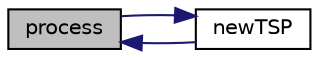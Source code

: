 digraph "process"
{
  edge [fontname="Helvetica",fontsize="10",labelfontname="Helvetica",labelfontsize="10"];
  node [fontname="Helvetica",fontsize="10",shape=record];
  rankdir="LR";
  Node98 [label="process",height=0.2,width=0.4,color="black", fillcolor="grey75", style="filled", fontcolor="black"];
  Node98 -> Node99 [dir="back",color="midnightblue",fontsize="10",style="solid",fontname="Helvetica"];
  Node99 [label="newTSP",height=0.2,width=0.4,color="black", fillcolor="white", style="filled",URL="$newTSP_8c.html#a828abbb0dd60d155e407b9c264994cf1"];
  Node99 -> Node98 [dir="back",color="midnightblue",fontsize="10",style="solid",fontname="Helvetica"];
}
